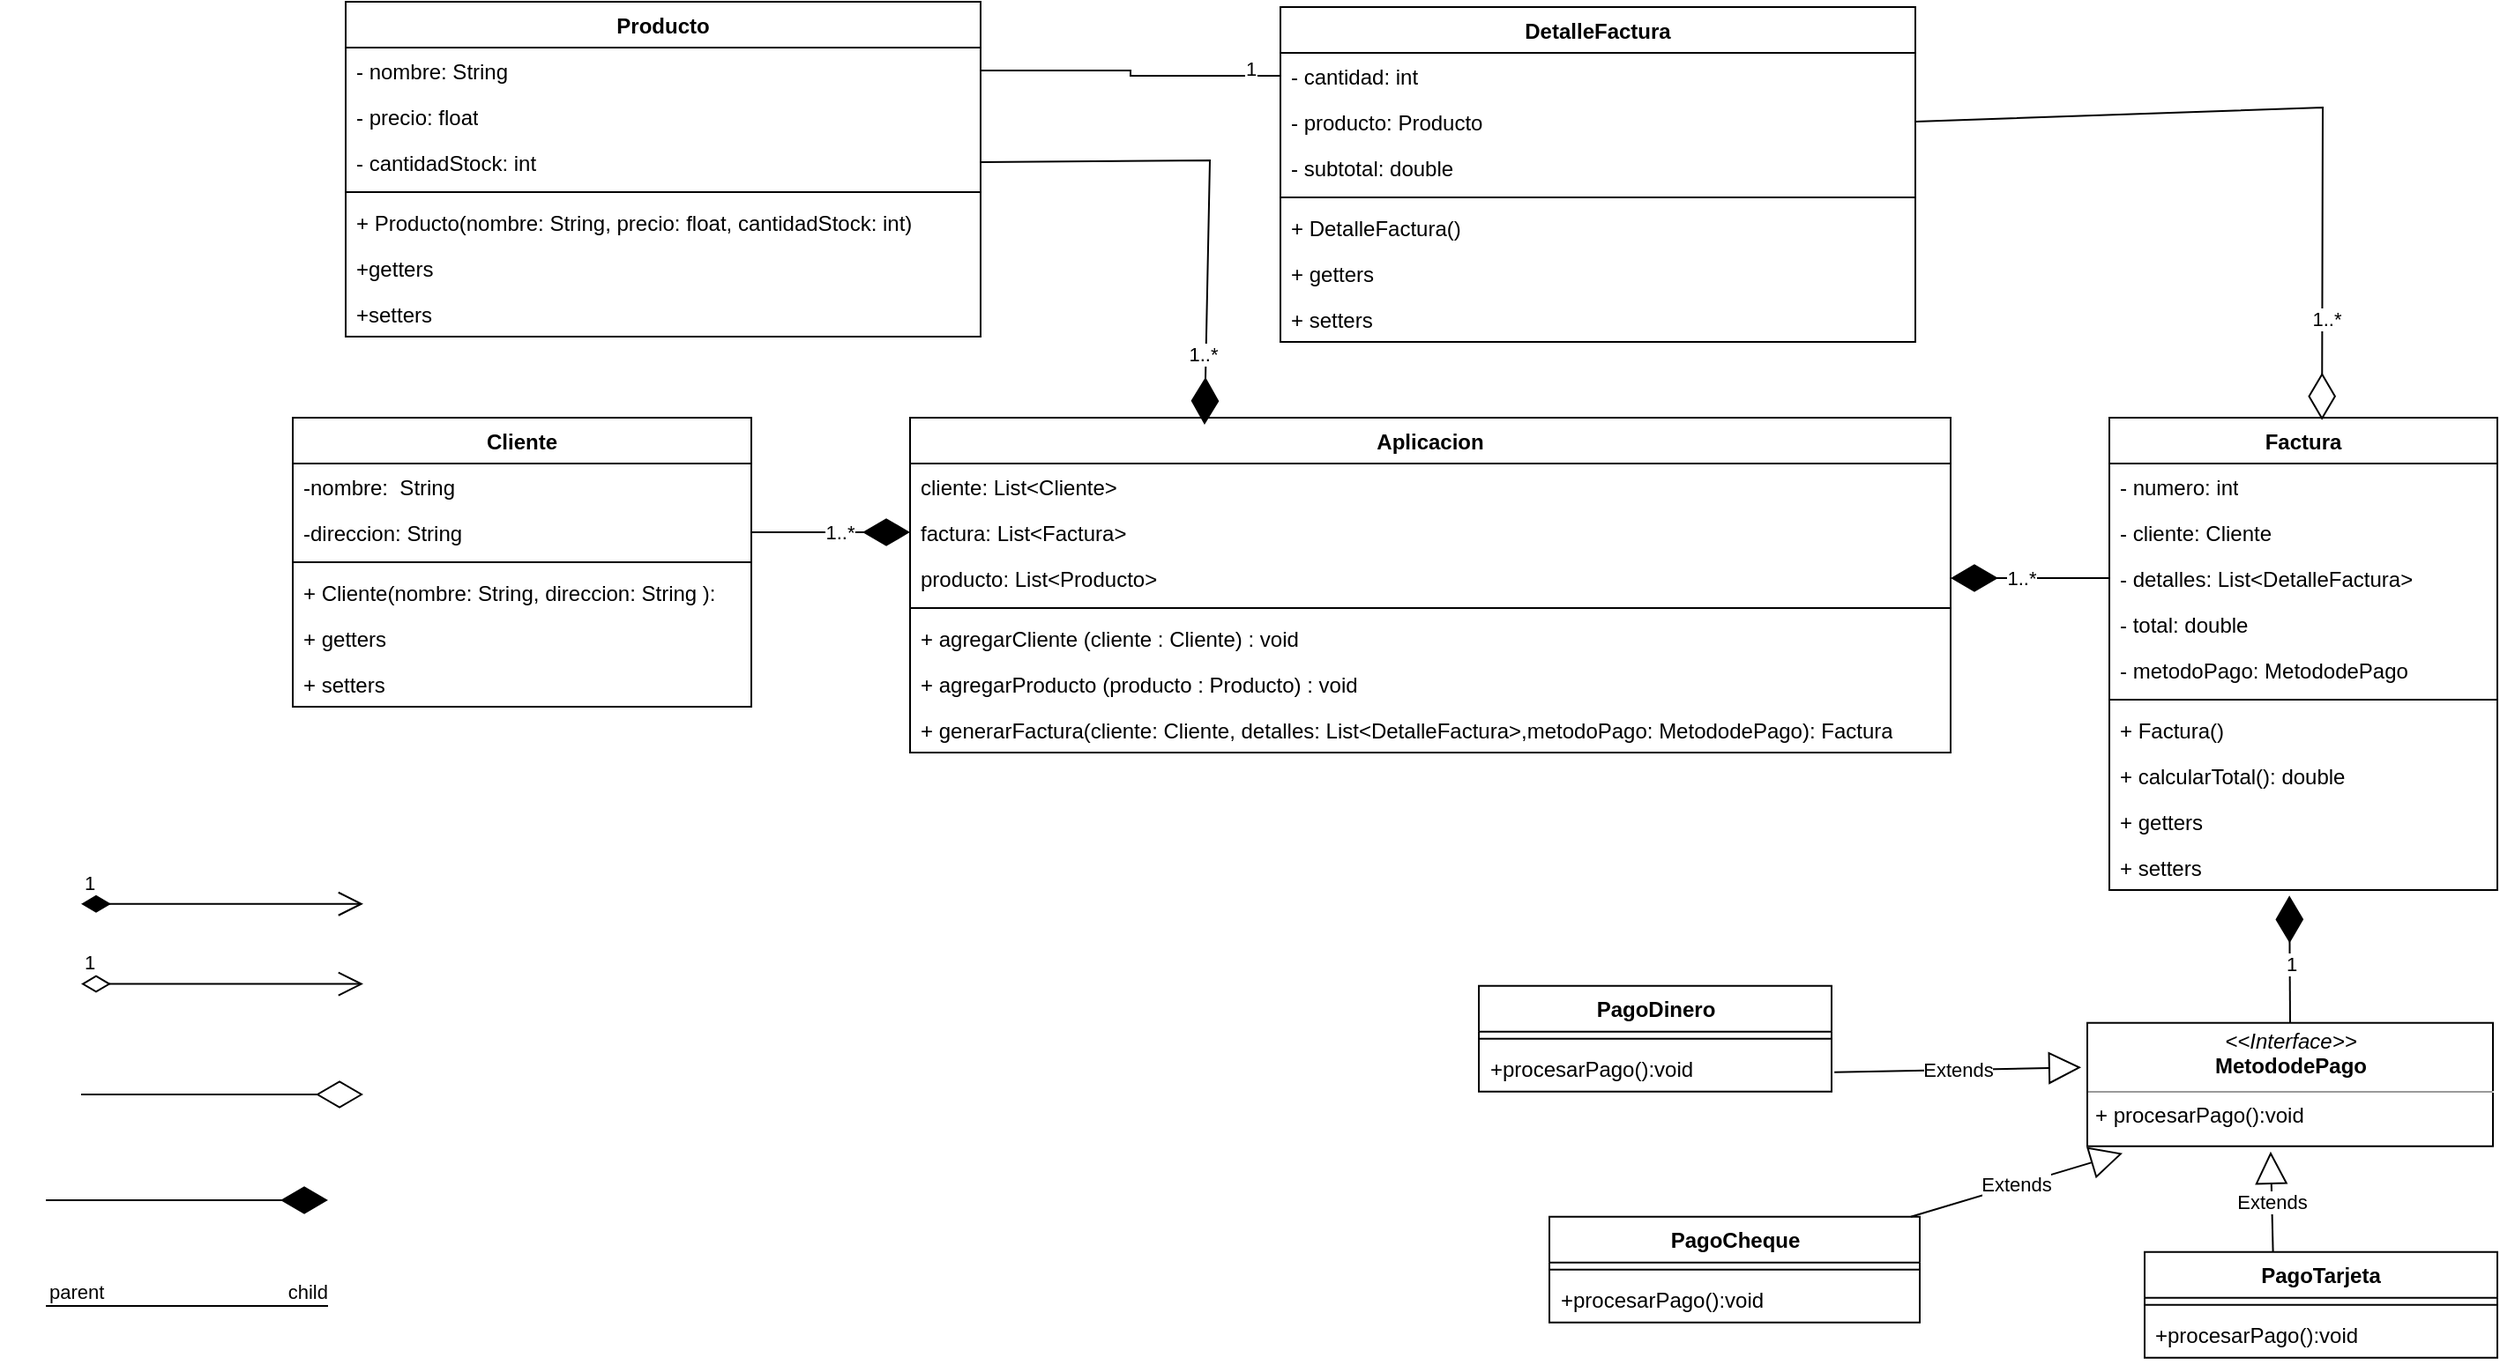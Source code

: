 <mxfile version="22.1.3" type="github">
  <diagram name="Página-1" id="vJzWJh0UHaBqhuQzf775">
    <mxGraphModel dx="2261" dy="746" grid="1" gridSize="10" guides="1" tooltips="1" connect="1" arrows="1" fold="1" page="1" pageScale="1" pageWidth="827" pageHeight="1169" math="0" shadow="0">
      <root>
        <mxCell id="0" />
        <mxCell id="1" parent="0" />
        <mxCell id="-tpIR0r_SkowBoIZui7y-1" value="Cliente" style="swimlane;fontStyle=1;align=center;verticalAlign=top;childLayout=stackLayout;horizontal=1;startSize=26;horizontalStack=0;resizeParent=1;resizeParentMax=0;resizeLast=0;collapsible=1;marginBottom=0;whiteSpace=wrap;html=1;" parent="1" vertex="1">
          <mxGeometry x="-660" y="276" width="260" height="164" as="geometry" />
        </mxCell>
        <mxCell id="-tpIR0r_SkowBoIZui7y-2" value="-nombre:&amp;nbsp; String" style="text;strokeColor=none;fillColor=none;align=left;verticalAlign=top;spacingLeft=4;spacingRight=4;overflow=hidden;rotatable=0;points=[[0,0.5],[1,0.5]];portConstraint=eastwest;whiteSpace=wrap;html=1;" parent="-tpIR0r_SkowBoIZui7y-1" vertex="1">
          <mxGeometry y="26" width="260" height="26" as="geometry" />
        </mxCell>
        <mxCell id="LFvMWm3YHaQg9pg_NLoc-1" value="-direccion: String" style="text;strokeColor=none;fillColor=none;align=left;verticalAlign=top;spacingLeft=4;spacingRight=4;overflow=hidden;rotatable=0;points=[[0,0.5],[1,0.5]];portConstraint=eastwest;whiteSpace=wrap;html=1;" parent="-tpIR0r_SkowBoIZui7y-1" vertex="1">
          <mxGeometry y="52" width="260" height="26" as="geometry" />
        </mxCell>
        <mxCell id="-tpIR0r_SkowBoIZui7y-3" value="" style="line;strokeWidth=1;fillColor=none;align=left;verticalAlign=middle;spacingTop=-1;spacingLeft=3;spacingRight=3;rotatable=0;labelPosition=right;points=[];portConstraint=eastwest;strokeColor=inherit;" parent="-tpIR0r_SkowBoIZui7y-1" vertex="1">
          <mxGeometry y="78" width="260" height="8" as="geometry" />
        </mxCell>
        <mxCell id="-tpIR0r_SkowBoIZui7y-4" value="+ Cliente(nombre: String, direccion: String ):&amp;nbsp;" style="text;strokeColor=none;fillColor=none;align=left;verticalAlign=top;spacingLeft=4;spacingRight=4;overflow=hidden;rotatable=0;points=[[0,0.5],[1,0.5]];portConstraint=eastwest;whiteSpace=wrap;html=1;" parent="-tpIR0r_SkowBoIZui7y-1" vertex="1">
          <mxGeometry y="86" width="260" height="26" as="geometry" />
        </mxCell>
        <mxCell id="LFvMWm3YHaQg9pg_NLoc-5" value="+ getters" style="text;strokeColor=none;fillColor=none;align=left;verticalAlign=top;spacingLeft=4;spacingRight=4;overflow=hidden;rotatable=0;points=[[0,0.5],[1,0.5]];portConstraint=eastwest;whiteSpace=wrap;html=1;" parent="-tpIR0r_SkowBoIZui7y-1" vertex="1">
          <mxGeometry y="112" width="260" height="26" as="geometry" />
        </mxCell>
        <mxCell id="u54hrv8f0iYo-hxg_u4R-107" value="+ setters" style="text;strokeColor=none;fillColor=none;align=left;verticalAlign=top;spacingLeft=4;spacingRight=4;overflow=hidden;rotatable=0;points=[[0,0.5],[1,0.5]];portConstraint=eastwest;whiteSpace=wrap;html=1;" vertex="1" parent="-tpIR0r_SkowBoIZui7y-1">
          <mxGeometry y="138" width="260" height="26" as="geometry" />
        </mxCell>
        <mxCell id="-tpIR0r_SkowBoIZui7y-5" value="PagoDinero" style="swimlane;fontStyle=1;align=center;verticalAlign=top;childLayout=stackLayout;horizontal=1;startSize=26;horizontalStack=0;resizeParent=1;resizeParentMax=0;resizeLast=0;collapsible=1;marginBottom=0;whiteSpace=wrap;html=1;" parent="1" vertex="1">
          <mxGeometry x="12.5" y="598.37" width="200" height="60" as="geometry" />
        </mxCell>
        <mxCell id="-tpIR0r_SkowBoIZui7y-7" value="" style="line;strokeWidth=1;fillColor=none;align=left;verticalAlign=middle;spacingTop=-1;spacingLeft=3;spacingRight=3;rotatable=0;labelPosition=right;points=[];portConstraint=eastwest;strokeColor=inherit;" parent="-tpIR0r_SkowBoIZui7y-5" vertex="1">
          <mxGeometry y="26" width="200" height="8" as="geometry" />
        </mxCell>
        <mxCell id="LFvMWm3YHaQg9pg_NLoc-12" value="+procesarPago():void" style="text;strokeColor=none;fillColor=none;align=left;verticalAlign=top;spacingLeft=4;spacingRight=4;overflow=hidden;rotatable=0;points=[[0,0.5],[1,0.5]];portConstraint=eastwest;whiteSpace=wrap;html=1;" parent="-tpIR0r_SkowBoIZui7y-5" vertex="1">
          <mxGeometry y="34" width="200" height="26" as="geometry" />
        </mxCell>
        <mxCell id="-tpIR0r_SkowBoIZui7y-13" value="DetalleFactura" style="swimlane;fontStyle=1;align=center;verticalAlign=top;childLayout=stackLayout;horizontal=1;startSize=26;horizontalStack=0;resizeParent=1;resizeParentMax=0;resizeLast=0;collapsible=1;marginBottom=0;whiteSpace=wrap;html=1;" parent="1" vertex="1">
          <mxGeometry x="-100" y="43" width="360" height="190" as="geometry" />
        </mxCell>
        <mxCell id="-tpIR0r_SkowBoIZui7y-37" value="- cantidad: int" style="text;strokeColor=none;fillColor=none;align=left;verticalAlign=top;spacingLeft=4;spacingRight=4;overflow=hidden;rotatable=0;points=[[0,0.5],[1,0.5]];portConstraint=eastwest;whiteSpace=wrap;html=1;" parent="-tpIR0r_SkowBoIZui7y-13" vertex="1">
          <mxGeometry y="26" width="360" height="26" as="geometry" />
        </mxCell>
        <mxCell id="-tpIR0r_SkowBoIZui7y-14" value="- producto: Producto" style="text;strokeColor=none;fillColor=none;align=left;verticalAlign=top;spacingLeft=4;spacingRight=4;overflow=hidden;rotatable=0;points=[[0,0.5],[1,0.5]];portConstraint=eastwest;whiteSpace=wrap;html=1;" parent="-tpIR0r_SkowBoIZui7y-13" vertex="1">
          <mxGeometry y="52" width="360" height="26" as="geometry" />
        </mxCell>
        <mxCell id="u54hrv8f0iYo-hxg_u4R-29" value="- subtotal: double" style="text;strokeColor=none;fillColor=none;align=left;verticalAlign=top;spacingLeft=4;spacingRight=4;overflow=hidden;rotatable=0;points=[[0,0.5],[1,0.5]];portConstraint=eastwest;whiteSpace=wrap;html=1;" vertex="1" parent="-tpIR0r_SkowBoIZui7y-13">
          <mxGeometry y="78" width="360" height="26" as="geometry" />
        </mxCell>
        <mxCell id="-tpIR0r_SkowBoIZui7y-15" value="" style="line;strokeWidth=1;fillColor=none;align=left;verticalAlign=middle;spacingTop=-1;spacingLeft=3;spacingRight=3;rotatable=0;labelPosition=right;points=[];portConstraint=eastwest;strokeColor=inherit;" parent="-tpIR0r_SkowBoIZui7y-13" vertex="1">
          <mxGeometry y="104" width="360" height="8" as="geometry" />
        </mxCell>
        <mxCell id="-tpIR0r_SkowBoIZui7y-40" value="+ DetalleFactura()" style="text;strokeColor=none;fillColor=none;align=left;verticalAlign=top;spacingLeft=4;spacingRight=4;overflow=hidden;rotatable=0;points=[[0,0.5],[1,0.5]];portConstraint=eastwest;whiteSpace=wrap;html=1;" parent="-tpIR0r_SkowBoIZui7y-13" vertex="1">
          <mxGeometry y="112" width="360" height="26" as="geometry" />
        </mxCell>
        <mxCell id="u54hrv8f0iYo-hxg_u4R-121" value="+ getters" style="text;strokeColor=none;fillColor=none;align=left;verticalAlign=top;spacingLeft=4;spacingRight=4;overflow=hidden;rotatable=0;points=[[0,0.5],[1,0.5]];portConstraint=eastwest;whiteSpace=wrap;html=1;" vertex="1" parent="-tpIR0r_SkowBoIZui7y-13">
          <mxGeometry y="138" width="360" height="26" as="geometry" />
        </mxCell>
        <mxCell id="u54hrv8f0iYo-hxg_u4R-122" value="+ setters" style="text;strokeColor=none;fillColor=none;align=left;verticalAlign=top;spacingLeft=4;spacingRight=4;overflow=hidden;rotatable=0;points=[[0,0.5],[1,0.5]];portConstraint=eastwest;whiteSpace=wrap;html=1;" vertex="1" parent="-tpIR0r_SkowBoIZui7y-13">
          <mxGeometry y="164" width="360" height="26" as="geometry" />
        </mxCell>
        <mxCell id="-tpIR0r_SkowBoIZui7y-17" value="PagoTarjeta" style="swimlane;fontStyle=1;align=center;verticalAlign=top;childLayout=stackLayout;horizontal=1;startSize=26;horizontalStack=0;resizeParent=1;resizeParentMax=0;resizeLast=0;collapsible=1;marginBottom=0;whiteSpace=wrap;html=1;" parent="1" vertex="1">
          <mxGeometry x="390" y="749.37" width="200" height="60" as="geometry" />
        </mxCell>
        <mxCell id="-tpIR0r_SkowBoIZui7y-19" value="" style="line;strokeWidth=1;fillColor=none;align=left;verticalAlign=middle;spacingTop=-1;spacingLeft=3;spacingRight=3;rotatable=0;labelPosition=right;points=[];portConstraint=eastwest;strokeColor=inherit;" parent="-tpIR0r_SkowBoIZui7y-17" vertex="1">
          <mxGeometry y="26" width="200" height="8" as="geometry" />
        </mxCell>
        <mxCell id="LFvMWm3YHaQg9pg_NLoc-16" value="+procesarPago():void" style="text;strokeColor=none;fillColor=none;align=left;verticalAlign=top;spacingLeft=4;spacingRight=4;overflow=hidden;rotatable=0;points=[[0,0.5],[1,0.5]];portConstraint=eastwest;whiteSpace=wrap;html=1;" parent="-tpIR0r_SkowBoIZui7y-17" vertex="1">
          <mxGeometry y="34" width="200" height="26" as="geometry" />
        </mxCell>
        <mxCell id="-tpIR0r_SkowBoIZui7y-21" value="PagoCheque" style="swimlane;fontStyle=1;align=center;verticalAlign=top;childLayout=stackLayout;horizontal=1;startSize=26;horizontalStack=0;resizeParent=1;resizeParentMax=0;resizeLast=0;collapsible=1;marginBottom=0;whiteSpace=wrap;html=1;" parent="1" vertex="1">
          <mxGeometry x="52.5" y="729.37" width="210" height="60" as="geometry" />
        </mxCell>
        <mxCell id="-tpIR0r_SkowBoIZui7y-23" value="" style="line;strokeWidth=1;fillColor=none;align=left;verticalAlign=middle;spacingTop=-1;spacingLeft=3;spacingRight=3;rotatable=0;labelPosition=right;points=[];portConstraint=eastwest;strokeColor=inherit;" parent="-tpIR0r_SkowBoIZui7y-21" vertex="1">
          <mxGeometry y="26" width="210" height="8" as="geometry" />
        </mxCell>
        <mxCell id="-tpIR0r_SkowBoIZui7y-24" value="+procesarPago():void" style="text;strokeColor=none;fillColor=none;align=left;verticalAlign=top;spacingLeft=4;spacingRight=4;overflow=hidden;rotatable=0;points=[[0,0.5],[1,0.5]];portConstraint=eastwest;whiteSpace=wrap;html=1;" parent="-tpIR0r_SkowBoIZui7y-21" vertex="1">
          <mxGeometry y="34" width="210" height="26" as="geometry" />
        </mxCell>
        <mxCell id="-tpIR0r_SkowBoIZui7y-25" value="Producto" style="swimlane;fontStyle=1;align=center;verticalAlign=top;childLayout=stackLayout;horizontal=1;startSize=26;horizontalStack=0;resizeParent=1;resizeParentMax=0;resizeLast=0;collapsible=1;marginBottom=0;whiteSpace=wrap;html=1;" parent="1" vertex="1">
          <mxGeometry x="-630" y="40" width="360" height="190" as="geometry" />
        </mxCell>
        <mxCell id="-tpIR0r_SkowBoIZui7y-26" value="- nombre: String" style="text;strokeColor=none;fillColor=none;align=left;verticalAlign=top;spacingLeft=4;spacingRight=4;overflow=hidden;rotatable=0;points=[[0,0.5],[1,0.5]];portConstraint=eastwest;whiteSpace=wrap;html=1;" parent="-tpIR0r_SkowBoIZui7y-25" vertex="1">
          <mxGeometry y="26" width="360" height="26" as="geometry" />
        </mxCell>
        <mxCell id="LFvMWm3YHaQg9pg_NLoc-18" value="- precio: float" style="text;strokeColor=none;fillColor=none;align=left;verticalAlign=top;spacingLeft=4;spacingRight=4;overflow=hidden;rotatable=0;points=[[0,0.5],[1,0.5]];portConstraint=eastwest;whiteSpace=wrap;html=1;" parent="-tpIR0r_SkowBoIZui7y-25" vertex="1">
          <mxGeometry y="52" width="360" height="26" as="geometry" />
        </mxCell>
        <mxCell id="-tpIR0r_SkowBoIZui7y-41" value="- cantidadStock: int" style="text;strokeColor=none;fillColor=none;align=left;verticalAlign=top;spacingLeft=4;spacingRight=4;overflow=hidden;rotatable=0;points=[[0,0.5],[1,0.5]];portConstraint=eastwest;whiteSpace=wrap;html=1;" parent="-tpIR0r_SkowBoIZui7y-25" vertex="1">
          <mxGeometry y="78" width="360" height="26" as="geometry" />
        </mxCell>
        <mxCell id="-tpIR0r_SkowBoIZui7y-27" value="" style="line;strokeWidth=1;fillColor=none;align=left;verticalAlign=middle;spacingTop=-1;spacingLeft=3;spacingRight=3;rotatable=0;labelPosition=right;points=[];portConstraint=eastwest;strokeColor=inherit;" parent="-tpIR0r_SkowBoIZui7y-25" vertex="1">
          <mxGeometry y="104" width="360" height="8" as="geometry" />
        </mxCell>
        <mxCell id="LFvMWm3YHaQg9pg_NLoc-20" value="+ Producto(nombre: String, precio: float, cantidadStock: int)" style="text;strokeColor=none;fillColor=none;align=left;verticalAlign=top;spacingLeft=4;spacingRight=4;overflow=hidden;rotatable=0;points=[[0,0.5],[1,0.5]];portConstraint=eastwest;whiteSpace=wrap;html=1;" parent="-tpIR0r_SkowBoIZui7y-25" vertex="1">
          <mxGeometry y="112" width="360" height="26" as="geometry" />
        </mxCell>
        <mxCell id="-tpIR0r_SkowBoIZui7y-42" value="+getters" style="text;strokeColor=none;fillColor=none;align=left;verticalAlign=top;spacingLeft=4;spacingRight=4;overflow=hidden;rotatable=0;points=[[0,0.5],[1,0.5]];portConstraint=eastwest;whiteSpace=wrap;html=1;" parent="-tpIR0r_SkowBoIZui7y-25" vertex="1">
          <mxGeometry y="138" width="360" height="26" as="geometry" />
        </mxCell>
        <mxCell id="LFvMWm3YHaQg9pg_NLoc-23" value="+setters" style="text;strokeColor=none;fillColor=none;align=left;verticalAlign=top;spacingLeft=4;spacingRight=4;overflow=hidden;rotatable=0;points=[[0,0.5],[1,0.5]];portConstraint=eastwest;whiteSpace=wrap;html=1;" parent="-tpIR0r_SkowBoIZui7y-25" vertex="1">
          <mxGeometry y="164" width="360" height="26" as="geometry" />
        </mxCell>
        <mxCell id="-tpIR0r_SkowBoIZui7y-29" value="Factura" style="swimlane;fontStyle=1;align=center;verticalAlign=top;childLayout=stackLayout;horizontal=1;startSize=26;horizontalStack=0;resizeParent=1;resizeParentMax=0;resizeLast=0;collapsible=1;marginBottom=0;whiteSpace=wrap;html=1;" parent="1" vertex="1">
          <mxGeometry x="370" y="276" width="220" height="268" as="geometry" />
        </mxCell>
        <mxCell id="-tpIR0r_SkowBoIZui7y-30" value="- numero: int" style="text;strokeColor=none;fillColor=none;align=left;verticalAlign=top;spacingLeft=4;spacingRight=4;overflow=hidden;rotatable=0;points=[[0,0.5],[1,0.5]];portConstraint=eastwest;whiteSpace=wrap;html=1;" parent="-tpIR0r_SkowBoIZui7y-29" vertex="1">
          <mxGeometry y="26" width="220" height="26" as="geometry" />
        </mxCell>
        <mxCell id="-tpIR0r_SkowBoIZui7y-33" value="- cliente: Cliente" style="text;strokeColor=none;fillColor=none;align=left;verticalAlign=top;spacingLeft=4;spacingRight=4;overflow=hidden;rotatable=0;points=[[0,0.5],[1,0.5]];portConstraint=eastwest;whiteSpace=wrap;html=1;" parent="-tpIR0r_SkowBoIZui7y-29" vertex="1">
          <mxGeometry y="52" width="220" height="26" as="geometry" />
        </mxCell>
        <mxCell id="LFvMWm3YHaQg9pg_NLoc-17" value="- detalles: List&amp;lt;DetalleFactura&amp;gt;" style="text;strokeColor=none;fillColor=none;align=left;verticalAlign=top;spacingLeft=4;spacingRight=4;overflow=hidden;rotatable=0;points=[[0,0.5],[1,0.5]];portConstraint=eastwest;whiteSpace=wrap;html=1;" parent="-tpIR0r_SkowBoIZui7y-29" vertex="1">
          <mxGeometry y="78" width="220" height="26" as="geometry" />
        </mxCell>
        <mxCell id="u54hrv8f0iYo-hxg_u4R-25" value="- total: double" style="text;strokeColor=none;fillColor=none;align=left;verticalAlign=top;spacingLeft=4;spacingRight=4;overflow=hidden;rotatable=0;points=[[0,0.5],[1,0.5]];portConstraint=eastwest;whiteSpace=wrap;html=1;" vertex="1" parent="-tpIR0r_SkowBoIZui7y-29">
          <mxGeometry y="104" width="220" height="26" as="geometry" />
        </mxCell>
        <mxCell id="u54hrv8f0iYo-hxg_u4R-26" value="- metodoPago: MetododePago" style="text;strokeColor=none;fillColor=none;align=left;verticalAlign=top;spacingLeft=4;spacingRight=4;overflow=hidden;rotatable=0;points=[[0,0.5],[1,0.5]];portConstraint=eastwest;whiteSpace=wrap;html=1;" vertex="1" parent="-tpIR0r_SkowBoIZui7y-29">
          <mxGeometry y="130" width="220" height="26" as="geometry" />
        </mxCell>
        <mxCell id="-tpIR0r_SkowBoIZui7y-31" value="" style="line;strokeWidth=1;fillColor=none;align=left;verticalAlign=middle;spacingTop=-1;spacingLeft=3;spacingRight=3;rotatable=0;labelPosition=right;points=[];portConstraint=eastwest;strokeColor=inherit;" parent="-tpIR0r_SkowBoIZui7y-29" vertex="1">
          <mxGeometry y="156" width="220" height="8" as="geometry" />
        </mxCell>
        <mxCell id="-tpIR0r_SkowBoIZui7y-36" value="&lt;div&gt;+ Factura()&lt;/div&gt;" style="text;strokeColor=none;fillColor=none;align=left;verticalAlign=top;spacingLeft=4;spacingRight=4;overflow=hidden;rotatable=0;points=[[0,0.5],[1,0.5]];portConstraint=eastwest;whiteSpace=wrap;html=1;" parent="-tpIR0r_SkowBoIZui7y-29" vertex="1">
          <mxGeometry y="164" width="220" height="26" as="geometry" />
        </mxCell>
        <mxCell id="1rU4bU5Xgq_uhMUZ_qNm-1" value="+ calcularTotal(): double" style="text;strokeColor=none;fillColor=none;align=left;verticalAlign=top;spacingLeft=4;spacingRight=4;overflow=hidden;rotatable=0;points=[[0,0.5],[1,0.5]];portConstraint=eastwest;whiteSpace=wrap;html=1;" parent="-tpIR0r_SkowBoIZui7y-29" vertex="1">
          <mxGeometry y="190" width="220" height="26" as="geometry" />
        </mxCell>
        <mxCell id="u54hrv8f0iYo-hxg_u4R-119" value="+ getters" style="text;strokeColor=none;fillColor=none;align=left;verticalAlign=top;spacingLeft=4;spacingRight=4;overflow=hidden;rotatable=0;points=[[0,0.5],[1,0.5]];portConstraint=eastwest;whiteSpace=wrap;html=1;" vertex="1" parent="-tpIR0r_SkowBoIZui7y-29">
          <mxGeometry y="216" width="220" height="26" as="geometry" />
        </mxCell>
        <mxCell id="u54hrv8f0iYo-hxg_u4R-120" value="+ setters" style="text;strokeColor=none;fillColor=none;align=left;verticalAlign=top;spacingLeft=4;spacingRight=4;overflow=hidden;rotatable=0;points=[[0,0.5],[1,0.5]];portConstraint=eastwest;whiteSpace=wrap;html=1;" vertex="1" parent="-tpIR0r_SkowBoIZui7y-29">
          <mxGeometry y="242" width="220" height="26" as="geometry" />
        </mxCell>
        <mxCell id="xUWvq9Hfhy-lBUm5GzMi-19" value="" style="resizable=0;html=1;align=left;verticalAlign=bottom;labelBackgroundColor=none;" parent="1" connectable="0" vertex="1">
          <mxGeometry x="525" y="332.994" as="geometry" />
        </mxCell>
        <mxCell id="u54hrv8f0iYo-hxg_u4R-3" value="Aplicacion" style="swimlane;fontStyle=1;align=center;verticalAlign=top;childLayout=stackLayout;horizontal=1;startSize=26;horizontalStack=0;resizeParent=1;resizeParentMax=0;resizeLast=0;collapsible=1;marginBottom=0;whiteSpace=wrap;html=1;" vertex="1" parent="1">
          <mxGeometry x="-310" y="276" width="590" height="190" as="geometry" />
        </mxCell>
        <mxCell id="u54hrv8f0iYo-hxg_u4R-9" value="&lt;div&gt;cliente: List&amp;lt;Cliente&amp;gt;&lt;br&gt;&lt;/div&gt;" style="text;strokeColor=none;fillColor=none;align=left;verticalAlign=top;spacingLeft=4;spacingRight=4;overflow=hidden;rotatable=0;points=[[0,0.5],[1,0.5]];portConstraint=eastwest;whiteSpace=wrap;html=1;" vertex="1" parent="u54hrv8f0iYo-hxg_u4R-3">
          <mxGeometry y="26" width="590" height="26" as="geometry" />
        </mxCell>
        <mxCell id="u54hrv8f0iYo-hxg_u4R-19" value="factura: List&amp;lt;Factura&amp;gt;" style="text;strokeColor=none;fillColor=none;align=left;verticalAlign=top;spacingLeft=4;spacingRight=4;overflow=hidden;rotatable=0;points=[[0,0.5],[1,0.5]];portConstraint=eastwest;whiteSpace=wrap;html=1;" vertex="1" parent="u54hrv8f0iYo-hxg_u4R-3">
          <mxGeometry y="52" width="590" height="26" as="geometry" />
        </mxCell>
        <mxCell id="u54hrv8f0iYo-hxg_u4R-20" value="producto: List&amp;lt;Producto&amp;gt;" style="text;strokeColor=none;fillColor=none;align=left;verticalAlign=top;spacingLeft=4;spacingRight=4;overflow=hidden;rotatable=0;points=[[0,0.5],[1,0.5]];portConstraint=eastwest;whiteSpace=wrap;html=1;" vertex="1" parent="u54hrv8f0iYo-hxg_u4R-3">
          <mxGeometry y="78" width="590" height="26" as="geometry" />
        </mxCell>
        <mxCell id="u54hrv8f0iYo-hxg_u4R-7" value="" style="line;strokeWidth=1;fillColor=none;align=left;verticalAlign=middle;spacingTop=-1;spacingLeft=3;spacingRight=3;rotatable=0;labelPosition=right;points=[];portConstraint=eastwest;strokeColor=inherit;" vertex="1" parent="u54hrv8f0iYo-hxg_u4R-3">
          <mxGeometry y="104" width="590" height="8" as="geometry" />
        </mxCell>
        <mxCell id="u54hrv8f0iYo-hxg_u4R-21" value="+ agregarCliente (cliente : Cliente) : void" style="text;strokeColor=none;fillColor=none;align=left;verticalAlign=top;spacingLeft=4;spacingRight=4;overflow=hidden;rotatable=0;points=[[0,0.5],[1,0.5]];portConstraint=eastwest;whiteSpace=wrap;html=1;" vertex="1" parent="u54hrv8f0iYo-hxg_u4R-3">
          <mxGeometry y="112" width="590" height="26" as="geometry" />
        </mxCell>
        <mxCell id="u54hrv8f0iYo-hxg_u4R-22" value="+ agregarProducto (producto : Producto) : void" style="text;strokeColor=none;fillColor=none;align=left;verticalAlign=top;spacingLeft=4;spacingRight=4;overflow=hidden;rotatable=0;points=[[0,0.5],[1,0.5]];portConstraint=eastwest;whiteSpace=wrap;html=1;" vertex="1" parent="u54hrv8f0iYo-hxg_u4R-3">
          <mxGeometry y="138" width="590" height="26" as="geometry" />
        </mxCell>
        <mxCell id="u54hrv8f0iYo-hxg_u4R-23" value="+ generarFactura(cliente: Cliente, detalles: List&amp;lt;DetalleFactura&amp;gt;,metodoPago: MetododePago): Factura" style="text;strokeColor=none;fillColor=none;align=left;verticalAlign=top;spacingLeft=4;spacingRight=4;overflow=hidden;rotatable=0;points=[[0,0.5],[1,0.5]];portConstraint=eastwest;whiteSpace=wrap;html=1;" vertex="1" parent="u54hrv8f0iYo-hxg_u4R-3">
          <mxGeometry y="164" width="590" height="26" as="geometry" />
        </mxCell>
        <mxCell id="u54hrv8f0iYo-hxg_u4R-14" value="&lt;p style=&quot;margin:0px;margin-top:4px;text-align:center;&quot;&gt;&lt;i&gt;&amp;lt;&amp;lt;Interface&amp;gt;&amp;gt;&lt;/i&gt;&lt;br&gt;&lt;b&gt;MetododePago&lt;/b&gt;&lt;br&gt;&lt;/p&gt;&lt;hr size=&quot;1&quot;&gt;&lt;p style=&quot;margin:0px;margin-left:4px;&quot;&gt;+ procesarPago():void&lt;/p&gt;" style="verticalAlign=top;align=left;overflow=fill;fontSize=12;fontFamily=Helvetica;html=1;whiteSpace=wrap;" vertex="1" parent="1">
          <mxGeometry x="357.5" y="619.37" width="230" height="70" as="geometry" />
        </mxCell>
        <mxCell id="u54hrv8f0iYo-hxg_u4R-15" value="Extends" style="endArrow=block;endSize=16;endFill=0;html=1;rounded=0;entryX=-0.015;entryY=0.361;entryDx=0;entryDy=0;exitX=1.008;exitY=0.887;exitDx=0;exitDy=0;entryPerimeter=0;exitPerimeter=0;" edge="1" parent="1" target="u54hrv8f0iYo-hxg_u4R-14">
          <mxGeometry width="160" relative="1" as="geometry">
            <mxPoint x="214.1" y="647.432" as="sourcePoint" />
            <mxPoint x="612.5" y="779.37" as="targetPoint" />
          </mxGeometry>
        </mxCell>
        <mxCell id="u54hrv8f0iYo-hxg_u4R-16" value="Extends" style="endArrow=block;endSize=16;endFill=0;html=1;rounded=0;entryX=0.087;entryY=1.057;entryDx=0;entryDy=0;entryPerimeter=0;" edge="1" parent="1" source="-tpIR0r_SkowBoIZui7y-21" target="u54hrv8f0iYo-hxg_u4R-14">
          <mxGeometry width="160" relative="1" as="geometry">
            <mxPoint x="472.5" y="799.37" as="sourcePoint" />
            <mxPoint x="418.5" y="692.37" as="targetPoint" />
            <Array as="points" />
          </mxGeometry>
        </mxCell>
        <mxCell id="u54hrv8f0iYo-hxg_u4R-17" value="Extends" style="endArrow=block;endSize=16;endFill=0;html=1;rounded=0;entryX=0.452;entryY=1.043;entryDx=0;entryDy=0;exitX=0.364;exitY=0;exitDx=0;exitDy=0;entryPerimeter=0;exitPerimeter=0;" edge="1" parent="1" source="-tpIR0r_SkowBoIZui7y-17" target="u54hrv8f0iYo-hxg_u4R-14">
          <mxGeometry width="160" relative="1" as="geometry">
            <mxPoint x="282.5" y="769.37" as="sourcePoint" />
            <mxPoint x="428.5" y="702.37" as="targetPoint" />
          </mxGeometry>
        </mxCell>
        <mxCell id="u54hrv8f0iYo-hxg_u4R-77" value="1" style="endArrow=open;html=1;endSize=12;startArrow=diamondThin;startSize=14;startFill=1;edgeStyle=orthogonalEdgeStyle;align=left;verticalAlign=bottom;rounded=0;labelBackgroundColor=default;strokeColor=default;fontFamily=Helvetica;fontSize=11;fontColor=default;shape=connector;" edge="1" parent="1">
          <mxGeometry x="-1" y="3" relative="1" as="geometry">
            <mxPoint x="-780" y="551.87" as="sourcePoint" />
            <mxPoint x="-620" y="551.87" as="targetPoint" />
          </mxGeometry>
        </mxCell>
        <mxCell id="u54hrv8f0iYo-hxg_u4R-78" value="1" style="endArrow=open;html=1;endSize=12;startArrow=diamondThin;startSize=14;startFill=0;edgeStyle=orthogonalEdgeStyle;align=left;verticalAlign=bottom;rounded=0;labelBackgroundColor=default;strokeColor=default;fontFamily=Helvetica;fontSize=11;fontColor=default;shape=connector;" edge="1" parent="1">
          <mxGeometry x="-1" y="3" relative="1" as="geometry">
            <mxPoint x="-780" y="597.29" as="sourcePoint" />
            <mxPoint x="-620" y="597.29" as="targetPoint" />
          </mxGeometry>
        </mxCell>
        <mxCell id="u54hrv8f0iYo-hxg_u4R-93" value="" style="endArrow=diamondThin;endFill=0;endSize=24;html=1;rounded=0;labelBackgroundColor=default;strokeColor=default;align=left;verticalAlign=bottom;fontFamily=Helvetica;fontSize=11;fontColor=default;shape=connector;" edge="1" parent="1">
          <mxGeometry width="160" relative="1" as="geometry">
            <mxPoint x="-780" y="660" as="sourcePoint" />
            <mxPoint x="-620" y="660" as="targetPoint" />
          </mxGeometry>
        </mxCell>
        <mxCell id="u54hrv8f0iYo-hxg_u4R-94" value="" style="endArrow=diamondThin;endFill=1;endSize=24;html=1;rounded=0;labelBackgroundColor=default;strokeColor=default;align=left;verticalAlign=bottom;fontFamily=Helvetica;fontSize=11;fontColor=default;shape=connector;" edge="1" parent="1">
          <mxGeometry width="160" relative="1" as="geometry">
            <mxPoint x="-800" y="720" as="sourcePoint" />
            <mxPoint x="-640" y="720" as="targetPoint" />
          </mxGeometry>
        </mxCell>
        <mxCell id="u54hrv8f0iYo-hxg_u4R-96" style="edgeStyle=none;shape=connector;rounded=0;orthogonalLoop=1;jettySize=auto;html=1;exitX=1;exitY=0.5;exitDx=0;exitDy=0;entryX=0;entryY=0.5;entryDx=0;entryDy=0;labelBackgroundColor=default;strokeColor=default;align=left;verticalAlign=bottom;fontFamily=Helvetica;fontSize=11;fontColor=default;endArrow=diamondThin;endFill=1;endSize=24;" edge="1" parent="1" source="LFvMWm3YHaQg9pg_NLoc-1" target="u54hrv8f0iYo-hxg_u4R-19">
          <mxGeometry relative="1" as="geometry" />
        </mxCell>
        <mxCell id="u54hrv8f0iYo-hxg_u4R-97" value="1..*" style="edgeLabel;html=1;align=center;verticalAlign=middle;resizable=0;points=[];fontSize=11;fontFamily=Helvetica;fontColor=default;" vertex="1" connectable="0" parent="u54hrv8f0iYo-hxg_u4R-96">
          <mxGeometry x="0.358" y="-2" relative="1" as="geometry">
            <mxPoint x="-11" y="-2" as="offset" />
          </mxGeometry>
        </mxCell>
        <mxCell id="u54hrv8f0iYo-hxg_u4R-98" style="edgeStyle=none;shape=connector;rounded=0;orthogonalLoop=1;jettySize=auto;html=1;exitX=1;exitY=0.5;exitDx=0;exitDy=0;labelBackgroundColor=default;strokeColor=default;align=left;verticalAlign=bottom;fontFamily=Helvetica;fontSize=11;fontColor=default;endArrow=diamondThin;endFill=1;endSize=24;entryX=0.283;entryY=0.021;entryDx=0;entryDy=0;entryPerimeter=0;" edge="1" parent="1" source="-tpIR0r_SkowBoIZui7y-41" target="u54hrv8f0iYo-hxg_u4R-3">
          <mxGeometry relative="1" as="geometry">
            <mxPoint x="-260" y="123.09" as="sourcePoint" />
            <mxPoint x="-143" y="260" as="targetPoint" />
            <Array as="points">
              <mxPoint x="-140" y="130" />
            </Array>
          </mxGeometry>
        </mxCell>
        <mxCell id="u54hrv8f0iYo-hxg_u4R-99" value="1..*" style="edgeLabel;html=1;align=center;verticalAlign=middle;resizable=0;points=[];fontSize=11;fontFamily=Helvetica;fontColor=default;" vertex="1" connectable="0" parent="u54hrv8f0iYo-hxg_u4R-98">
          <mxGeometry x="0.715" y="-2" relative="1" as="geometry">
            <mxPoint as="offset" />
          </mxGeometry>
        </mxCell>
        <mxCell id="u54hrv8f0iYo-hxg_u4R-100" style="edgeStyle=none;shape=connector;rounded=0;orthogonalLoop=1;jettySize=auto;html=1;exitX=0;exitY=0.5;exitDx=0;exitDy=0;labelBackgroundColor=default;strokeColor=default;align=left;verticalAlign=bottom;fontFamily=Helvetica;fontSize=11;fontColor=default;endArrow=diamondThin;endFill=1;endSize=24;" edge="1" parent="1" source="LFvMWm3YHaQg9pg_NLoc-17" target="u54hrv8f0iYo-hxg_u4R-20">
          <mxGeometry relative="1" as="geometry" />
        </mxCell>
        <mxCell id="u54hrv8f0iYo-hxg_u4R-101" value="1..*" style="edgeLabel;html=1;align=center;verticalAlign=middle;resizable=0;points=[];fontSize=11;fontFamily=Helvetica;fontColor=default;" vertex="1" connectable="0" parent="u54hrv8f0iYo-hxg_u4R-100">
          <mxGeometry x="0.512" y="2" relative="1" as="geometry">
            <mxPoint x="18" y="-2" as="offset" />
          </mxGeometry>
        </mxCell>
        <mxCell id="u54hrv8f0iYo-hxg_u4R-105" style="edgeStyle=none;shape=connector;rounded=0;orthogonalLoop=1;jettySize=auto;html=1;exitX=1;exitY=0.5;exitDx=0;exitDy=0;entryX=0.548;entryY=0.005;entryDx=0;entryDy=0;entryPerimeter=0;labelBackgroundColor=default;strokeColor=default;align=left;verticalAlign=bottom;fontFamily=Helvetica;fontSize=11;fontColor=default;endArrow=diamondThin;endFill=0;endSize=24;" edge="1" parent="1" source="-tpIR0r_SkowBoIZui7y-14" target="-tpIR0r_SkowBoIZui7y-29">
          <mxGeometry relative="1" as="geometry">
            <Array as="points">
              <mxPoint x="491" y="100" />
            </Array>
          </mxGeometry>
        </mxCell>
        <mxCell id="u54hrv8f0iYo-hxg_u4R-106" value="1..*" style="edgeLabel;html=1;align=center;verticalAlign=middle;resizable=0;points=[];fontSize=11;fontFamily=Helvetica;fontColor=default;" vertex="1" connectable="0" parent="u54hrv8f0iYo-hxg_u4R-105">
          <mxGeometry x="0.773" y="2" relative="1" as="geometry">
            <mxPoint y="-11" as="offset" />
          </mxGeometry>
        </mxCell>
        <mxCell id="u54hrv8f0iYo-hxg_u4R-108" value="" style="endArrow=none;html=1;edgeStyle=orthogonalEdgeStyle;rounded=0;labelBackgroundColor=default;strokeColor=default;align=left;verticalAlign=bottom;fontFamily=Helvetica;fontSize=11;fontColor=default;endSize=24;shape=connector;" edge="1" parent="1">
          <mxGeometry relative="1" as="geometry">
            <mxPoint x="-800" y="780" as="sourcePoint" />
            <mxPoint x="-640" y="780" as="targetPoint" />
          </mxGeometry>
        </mxCell>
        <mxCell id="u54hrv8f0iYo-hxg_u4R-109" value="parent" style="edgeLabel;resizable=0;html=1;align=left;verticalAlign=bottom;fontFamily=Helvetica;fontSize=11;fontColor=default;" connectable="0" vertex="1" parent="u54hrv8f0iYo-hxg_u4R-108">
          <mxGeometry x="-1" relative="1" as="geometry" />
        </mxCell>
        <mxCell id="u54hrv8f0iYo-hxg_u4R-110" value="child" style="edgeLabel;resizable=0;html=1;align=right;verticalAlign=bottom;fontFamily=Helvetica;fontSize=11;fontColor=default;" connectable="0" vertex="1" parent="u54hrv8f0iYo-hxg_u4R-108">
          <mxGeometry x="1" relative="1" as="geometry" />
        </mxCell>
        <mxCell id="u54hrv8f0iYo-hxg_u4R-114" style="edgeStyle=orthogonalEdgeStyle;shape=connector;rounded=0;orthogonalLoop=1;jettySize=auto;html=1;labelBackgroundColor=default;strokeColor=default;align=left;verticalAlign=bottom;fontFamily=Helvetica;fontSize=11;fontColor=default;endArrow=none;endSize=24;" edge="1" parent="1" source="-tpIR0r_SkowBoIZui7y-26" target="-tpIR0r_SkowBoIZui7y-37">
          <mxGeometry relative="1" as="geometry" />
        </mxCell>
        <mxCell id="u54hrv8f0iYo-hxg_u4R-116" value="1" style="edgeLabel;html=1;align=center;verticalAlign=middle;resizable=0;points=[];fontSize=11;fontFamily=Helvetica;fontColor=default;" vertex="1" connectable="0" parent="u54hrv8f0iYo-hxg_u4R-114">
          <mxGeometry x="0.795" y="4" relative="1" as="geometry">
            <mxPoint as="offset" />
          </mxGeometry>
        </mxCell>
        <mxCell id="u54hrv8f0iYo-hxg_u4R-117" style="edgeStyle=none;shape=connector;rounded=0;orthogonalLoop=1;jettySize=auto;html=1;exitX=0.5;exitY=0;exitDx=0;exitDy=0;labelBackgroundColor=default;strokeColor=default;align=left;verticalAlign=bottom;fontFamily=Helvetica;fontSize=11;fontColor=default;endArrow=diamondThin;endFill=1;endSize=24;entryX=0.464;entryY=1.122;entryDx=0;entryDy=0;entryPerimeter=0;" edge="1" parent="1" source="u54hrv8f0iYo-hxg_u4R-14" target="u54hrv8f0iYo-hxg_u4R-120">
          <mxGeometry relative="1" as="geometry">
            <mxPoint x="433" y="560" as="targetPoint" />
          </mxGeometry>
        </mxCell>
        <mxCell id="u54hrv8f0iYo-hxg_u4R-118" value="1" style="edgeLabel;html=1;align=center;verticalAlign=middle;resizable=0;points=[];fontSize=11;fontFamily=Helvetica;fontColor=default;" vertex="1" connectable="0" parent="u54hrv8f0iYo-hxg_u4R-117">
          <mxGeometry x="-0.067" relative="1" as="geometry">
            <mxPoint as="offset" />
          </mxGeometry>
        </mxCell>
      </root>
    </mxGraphModel>
  </diagram>
</mxfile>
